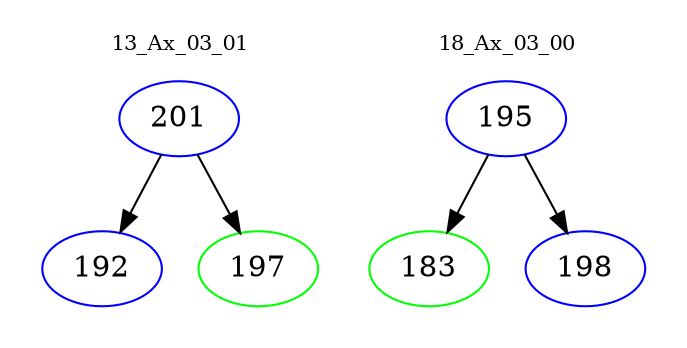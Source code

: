 digraph{
subgraph cluster_0 {
color = white
label = "13_Ax_03_01";
fontsize=10;
T0_201 [label="201", color="blue"]
T0_201 -> T0_192 [color="black"]
T0_192 [label="192", color="blue"]
T0_201 -> T0_197 [color="black"]
T0_197 [label="197", color="green"]
}
subgraph cluster_1 {
color = white
label = "18_Ax_03_00";
fontsize=10;
T1_195 [label="195", color="blue"]
T1_195 -> T1_183 [color="black"]
T1_183 [label="183", color="green"]
T1_195 -> T1_198 [color="black"]
T1_198 [label="198", color="blue"]
}
}
